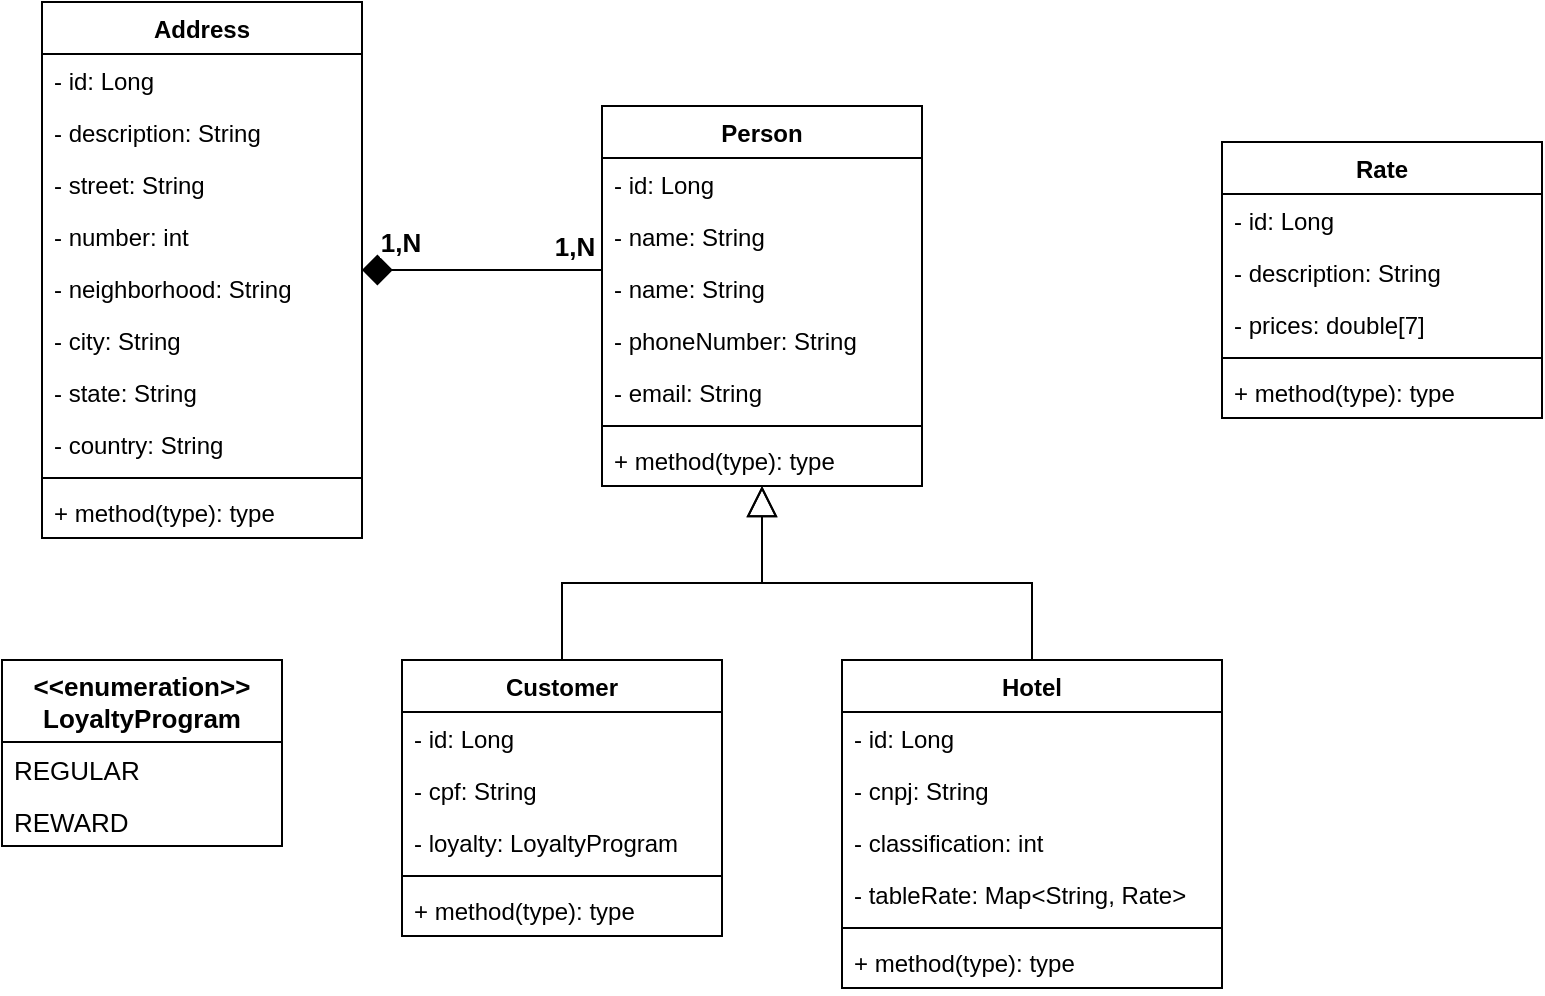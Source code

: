 <mxfile version="15.5.4" type="github">
  <diagram id="ZMUFo0inegTzpMfF-vQn" name="Page-1">
    <mxGraphModel dx="920" dy="835" grid="1" gridSize="10" guides="1" tooltips="1" connect="1" arrows="1" fold="1" page="1" pageScale="1" pageWidth="827" pageHeight="1169" math="0" shadow="0">
      <root>
        <mxCell id="0" />
        <mxCell id="1" parent="0" />
        <mxCell id="B8LIbSmIzERYVD9V342I-34" style="edgeStyle=orthogonalEdgeStyle;rounded=0;jumpSize=6;orthogonalLoop=1;jettySize=auto;html=1;exitX=0.5;exitY=0;exitDx=0;exitDy=0;fontSize=13;startArrow=none;startFill=0;endArrow=block;endFill=0;startSize=13;endSize=13;" edge="1" parent="1" source="NZioY_z-kDjXnmkttPIu-1" target="B8LIbSmIzERYVD9V342I-2">
          <mxGeometry relative="1" as="geometry" />
        </mxCell>
        <mxCell id="NZioY_z-kDjXnmkttPIu-1" value="Hotel" style="swimlane;fontStyle=1;align=center;verticalAlign=top;childLayout=stackLayout;horizontal=1;startSize=26;horizontalStack=0;resizeParent=1;resizeParentMax=0;resizeLast=0;collapsible=1;marginBottom=0;" parent="1" vertex="1">
          <mxGeometry x="440" y="339" width="190" height="164" as="geometry">
            <mxRectangle x="360" y="180" width="60" height="26" as="alternateBounds" />
          </mxGeometry>
        </mxCell>
        <mxCell id="B8LIbSmIzERYVD9V342I-29" value="- id: Long" style="text;strokeColor=none;fillColor=none;align=left;verticalAlign=top;spacingLeft=4;spacingRight=4;overflow=hidden;rotatable=0;points=[[0,0.5],[1,0.5]];portConstraint=eastwest;" vertex="1" parent="NZioY_z-kDjXnmkttPIu-1">
          <mxGeometry y="26" width="190" height="26" as="geometry" />
        </mxCell>
        <mxCell id="B8LIbSmIzERYVD9V342I-8" value="- cnpj: String" style="text;strokeColor=none;fillColor=none;align=left;verticalAlign=top;spacingLeft=4;spacingRight=4;overflow=hidden;rotatable=0;points=[[0,0.5],[1,0.5]];portConstraint=eastwest;" vertex="1" parent="NZioY_z-kDjXnmkttPIu-1">
          <mxGeometry y="52" width="190" height="26" as="geometry" />
        </mxCell>
        <mxCell id="B8LIbSmIzERYVD9V342I-19" value="- classification: int" style="text;strokeColor=none;fillColor=none;align=left;verticalAlign=top;spacingLeft=4;spacingRight=4;overflow=hidden;rotatable=0;points=[[0,0.5],[1,0.5]];portConstraint=eastwest;" vertex="1" parent="NZioY_z-kDjXnmkttPIu-1">
          <mxGeometry y="78" width="190" height="26" as="geometry" />
        </mxCell>
        <mxCell id="B8LIbSmIzERYVD9V342I-32" value="- tableRate: Map&lt;String, Rate&gt;" style="text;strokeColor=none;fillColor=none;align=left;verticalAlign=top;spacingLeft=4;spacingRight=4;overflow=hidden;rotatable=0;points=[[0,0.5],[1,0.5]];portConstraint=eastwest;" vertex="1" parent="NZioY_z-kDjXnmkttPIu-1">
          <mxGeometry y="104" width="190" height="26" as="geometry" />
        </mxCell>
        <mxCell id="NZioY_z-kDjXnmkttPIu-3" value="" style="line;strokeWidth=1;fillColor=none;align=left;verticalAlign=middle;spacingTop=-1;spacingLeft=3;spacingRight=3;rotatable=0;labelPosition=right;points=[];portConstraint=eastwest;" parent="NZioY_z-kDjXnmkttPIu-1" vertex="1">
          <mxGeometry y="130" width="190" height="8" as="geometry" />
        </mxCell>
        <mxCell id="NZioY_z-kDjXnmkttPIu-4" value="+ method(type): type" style="text;strokeColor=none;fillColor=none;align=left;verticalAlign=top;spacingLeft=4;spacingRight=4;overflow=hidden;rotatable=0;points=[[0,0.5],[1,0.5]];portConstraint=eastwest;" parent="NZioY_z-kDjXnmkttPIu-1" vertex="1">
          <mxGeometry y="138" width="190" height="26" as="geometry" />
        </mxCell>
        <mxCell id="NZioY_z-kDjXnmkttPIu-5" value="Rate" style="swimlane;fontStyle=1;align=center;verticalAlign=top;childLayout=stackLayout;horizontal=1;startSize=26;horizontalStack=0;resizeParent=1;resizeParentMax=0;resizeLast=0;collapsible=1;marginBottom=0;" parent="1" vertex="1">
          <mxGeometry x="630" y="80" width="160" height="138" as="geometry" />
        </mxCell>
        <mxCell id="B8LIbSmIzERYVD9V342I-30" value="- id: Long" style="text;strokeColor=none;fillColor=none;align=left;verticalAlign=top;spacingLeft=4;spacingRight=4;overflow=hidden;rotatable=0;points=[[0,0.5],[1,0.5]];portConstraint=eastwest;" vertex="1" parent="NZioY_z-kDjXnmkttPIu-5">
          <mxGeometry y="26" width="160" height="26" as="geometry" />
        </mxCell>
        <mxCell id="B8LIbSmIzERYVD9V342I-31" value="- description: String" style="text;strokeColor=none;fillColor=none;align=left;verticalAlign=top;spacingLeft=4;spacingRight=4;overflow=hidden;rotatable=0;points=[[0,0.5],[1,0.5]];portConstraint=eastwest;" vertex="1" parent="NZioY_z-kDjXnmkttPIu-5">
          <mxGeometry y="52" width="160" height="26" as="geometry" />
        </mxCell>
        <mxCell id="NZioY_z-kDjXnmkttPIu-6" value="- prices: double[7]" style="text;strokeColor=none;fillColor=none;align=left;verticalAlign=top;spacingLeft=4;spacingRight=4;overflow=hidden;rotatable=0;points=[[0,0.5],[1,0.5]];portConstraint=eastwest;" parent="NZioY_z-kDjXnmkttPIu-5" vertex="1">
          <mxGeometry y="78" width="160" height="26" as="geometry" />
        </mxCell>
        <mxCell id="NZioY_z-kDjXnmkttPIu-7" value="" style="line;strokeWidth=1;fillColor=none;align=left;verticalAlign=middle;spacingTop=-1;spacingLeft=3;spacingRight=3;rotatable=0;labelPosition=right;points=[];portConstraint=eastwest;" parent="NZioY_z-kDjXnmkttPIu-5" vertex="1">
          <mxGeometry y="104" width="160" height="8" as="geometry" />
        </mxCell>
        <mxCell id="NZioY_z-kDjXnmkttPIu-8" value="+ method(type): type" style="text;strokeColor=none;fillColor=none;align=left;verticalAlign=top;spacingLeft=4;spacingRight=4;overflow=hidden;rotatable=0;points=[[0,0.5],[1,0.5]];portConstraint=eastwest;" parent="NZioY_z-kDjXnmkttPIu-5" vertex="1">
          <mxGeometry y="112" width="160" height="26" as="geometry" />
        </mxCell>
        <mxCell id="B8LIbSmIzERYVD9V342I-36" style="edgeStyle=orthogonalEdgeStyle;rounded=0;jumpSize=6;orthogonalLoop=1;jettySize=auto;html=1;fontSize=13;startArrow=none;startFill=0;endArrow=block;endFill=0;startSize=13;endSize=13;" edge="1" parent="1" source="NZioY_z-kDjXnmkttPIu-9" target="B8LIbSmIzERYVD9V342I-2">
          <mxGeometry relative="1" as="geometry" />
        </mxCell>
        <mxCell id="NZioY_z-kDjXnmkttPIu-9" value="Customer" style="swimlane;fontStyle=1;align=center;verticalAlign=top;childLayout=stackLayout;horizontal=1;startSize=26;horizontalStack=0;resizeParent=1;resizeParentMax=0;resizeLast=0;collapsible=1;marginBottom=0;" parent="1" vertex="1">
          <mxGeometry x="220" y="339" width="160" height="138" as="geometry" />
        </mxCell>
        <mxCell id="B8LIbSmIzERYVD9V342I-28" value="- id: Long" style="text;strokeColor=none;fillColor=none;align=left;verticalAlign=top;spacingLeft=4;spacingRight=4;overflow=hidden;rotatable=0;points=[[0,0.5],[1,0.5]];portConstraint=eastwest;" vertex="1" parent="NZioY_z-kDjXnmkttPIu-9">
          <mxGeometry y="26" width="160" height="26" as="geometry" />
        </mxCell>
        <mxCell id="Vip65JL7IBlDq05CS4aV-4" value="- cpf: String" style="text;strokeColor=none;fillColor=none;align=left;verticalAlign=top;spacingLeft=4;spacingRight=4;overflow=hidden;rotatable=0;points=[[0,0.5],[1,0.5]];portConstraint=eastwest;" parent="NZioY_z-kDjXnmkttPIu-9" vertex="1">
          <mxGeometry y="52" width="160" height="26" as="geometry" />
        </mxCell>
        <mxCell id="B8LIbSmIzERYVD9V342I-24" value="- loyalty: LoyaltyProgram" style="text;strokeColor=none;fillColor=none;align=left;verticalAlign=top;spacingLeft=4;spacingRight=4;overflow=hidden;rotatable=0;points=[[0,0.5],[1,0.5]];portConstraint=eastwest;" vertex="1" parent="NZioY_z-kDjXnmkttPIu-9">
          <mxGeometry y="78" width="160" height="26" as="geometry" />
        </mxCell>
        <mxCell id="NZioY_z-kDjXnmkttPIu-11" value="" style="line;strokeWidth=1;fillColor=none;align=left;verticalAlign=middle;spacingTop=-1;spacingLeft=3;spacingRight=3;rotatable=0;labelPosition=right;points=[];portConstraint=eastwest;" parent="NZioY_z-kDjXnmkttPIu-9" vertex="1">
          <mxGeometry y="104" width="160" height="8" as="geometry" />
        </mxCell>
        <mxCell id="NZioY_z-kDjXnmkttPIu-12" value="+ method(type): type" style="text;strokeColor=none;fillColor=none;align=left;verticalAlign=top;spacingLeft=4;spacingRight=4;overflow=hidden;rotatable=0;points=[[0,0.5],[1,0.5]];portConstraint=eastwest;" parent="NZioY_z-kDjXnmkttPIu-9" vertex="1">
          <mxGeometry y="112" width="160" height="26" as="geometry" />
        </mxCell>
        <mxCell id="NZioY_z-kDjXnmkttPIu-19" value="Address" style="swimlane;fontStyle=1;align=center;verticalAlign=top;childLayout=stackLayout;horizontal=1;startSize=26;horizontalStack=0;resizeParent=1;resizeParentMax=0;resizeLast=0;collapsible=1;marginBottom=0;" parent="1" vertex="1">
          <mxGeometry x="40" y="10" width="160" height="268" as="geometry" />
        </mxCell>
        <mxCell id="Vip65JL7IBlDq05CS4aV-6" value="- id: Long" style="text;strokeColor=none;fillColor=none;align=left;verticalAlign=top;spacingLeft=4;spacingRight=4;overflow=hidden;rotatable=0;points=[[0,0.5],[1,0.5]];portConstraint=eastwest;" parent="NZioY_z-kDjXnmkttPIu-19" vertex="1">
          <mxGeometry y="26" width="160" height="26" as="geometry" />
        </mxCell>
        <mxCell id="Vip65JL7IBlDq05CS4aV-7" value="- description: String" style="text;strokeColor=none;fillColor=none;align=left;verticalAlign=top;spacingLeft=4;spacingRight=4;overflow=hidden;rotatable=0;points=[[0,0.5],[1,0.5]];portConstraint=eastwest;" parent="NZioY_z-kDjXnmkttPIu-19" vertex="1">
          <mxGeometry y="52" width="160" height="26" as="geometry" />
        </mxCell>
        <mxCell id="B8LIbSmIzERYVD9V342I-10" value="- street: String" style="text;strokeColor=none;fillColor=none;align=left;verticalAlign=top;spacingLeft=4;spacingRight=4;overflow=hidden;rotatable=0;points=[[0,0.5],[1,0.5]];portConstraint=eastwest;" vertex="1" parent="NZioY_z-kDjXnmkttPIu-19">
          <mxGeometry y="78" width="160" height="26" as="geometry" />
        </mxCell>
        <mxCell id="B8LIbSmIzERYVD9V342I-11" value="- number: int" style="text;strokeColor=none;fillColor=none;align=left;verticalAlign=top;spacingLeft=4;spacingRight=4;overflow=hidden;rotatable=0;points=[[0,0.5],[1,0.5]];portConstraint=eastwest;" vertex="1" parent="NZioY_z-kDjXnmkttPIu-19">
          <mxGeometry y="104" width="160" height="26" as="geometry" />
        </mxCell>
        <mxCell id="B8LIbSmIzERYVD9V342I-12" value="- neighborhood: String" style="text;strokeColor=none;fillColor=none;align=left;verticalAlign=top;spacingLeft=4;spacingRight=4;overflow=hidden;rotatable=0;points=[[0,0.5],[1,0.5]];portConstraint=eastwest;" vertex="1" parent="NZioY_z-kDjXnmkttPIu-19">
          <mxGeometry y="130" width="160" height="26" as="geometry" />
        </mxCell>
        <mxCell id="B8LIbSmIzERYVD9V342I-13" value="- city: String" style="text;strokeColor=none;fillColor=none;align=left;verticalAlign=top;spacingLeft=4;spacingRight=4;overflow=hidden;rotatable=0;points=[[0,0.5],[1,0.5]];portConstraint=eastwest;" vertex="1" parent="NZioY_z-kDjXnmkttPIu-19">
          <mxGeometry y="156" width="160" height="26" as="geometry" />
        </mxCell>
        <mxCell id="B8LIbSmIzERYVD9V342I-14" value="- state: String" style="text;strokeColor=none;fillColor=none;align=left;verticalAlign=top;spacingLeft=4;spacingRight=4;overflow=hidden;rotatable=0;points=[[0,0.5],[1,0.5]];portConstraint=eastwest;" vertex="1" parent="NZioY_z-kDjXnmkttPIu-19">
          <mxGeometry y="182" width="160" height="26" as="geometry" />
        </mxCell>
        <mxCell id="B8LIbSmIzERYVD9V342I-15" value="- country: String" style="text;strokeColor=none;fillColor=none;align=left;verticalAlign=top;spacingLeft=4;spacingRight=4;overflow=hidden;rotatable=0;points=[[0,0.5],[1,0.5]];portConstraint=eastwest;" vertex="1" parent="NZioY_z-kDjXnmkttPIu-19">
          <mxGeometry y="208" width="160" height="26" as="geometry" />
        </mxCell>
        <mxCell id="NZioY_z-kDjXnmkttPIu-21" value="" style="line;strokeWidth=1;fillColor=none;align=left;verticalAlign=middle;spacingTop=-1;spacingLeft=3;spacingRight=3;rotatable=0;labelPosition=right;points=[];portConstraint=eastwest;" parent="NZioY_z-kDjXnmkttPIu-19" vertex="1">
          <mxGeometry y="234" width="160" height="8" as="geometry" />
        </mxCell>
        <mxCell id="NZioY_z-kDjXnmkttPIu-22" value="+ method(type): type" style="text;strokeColor=none;fillColor=none;align=left;verticalAlign=top;spacingLeft=4;spacingRight=4;overflow=hidden;rotatable=0;points=[[0,0.5],[1,0.5]];portConstraint=eastwest;" parent="NZioY_z-kDjXnmkttPIu-19" vertex="1">
          <mxGeometry y="242" width="160" height="26" as="geometry" />
        </mxCell>
        <mxCell id="B8LIbSmIzERYVD9V342I-7" style="edgeStyle=orthogonalEdgeStyle;rounded=0;jumpSize=6;orthogonalLoop=1;jettySize=auto;html=1;entryX=1;entryY=0.5;entryDx=0;entryDy=0;startArrow=none;startFill=0;endArrow=diamond;endFill=1;startSize=13;endSize=13;" edge="1" parent="1" source="B8LIbSmIzERYVD9V342I-2" target="NZioY_z-kDjXnmkttPIu-19">
          <mxGeometry relative="1" as="geometry">
            <Array as="points">
              <mxPoint x="290" y="144" />
              <mxPoint x="290" y="144" />
            </Array>
          </mxGeometry>
        </mxCell>
        <mxCell id="B8LIbSmIzERYVD9V342I-16" value="1,N" style="edgeLabel;html=1;align=center;verticalAlign=middle;resizable=0;points=[];fontSize=13;fontStyle=1" vertex="1" connectable="0" parent="B8LIbSmIzERYVD9V342I-7">
          <mxGeometry x="-0.767" y="1" relative="1" as="geometry">
            <mxPoint y="-13" as="offset" />
          </mxGeometry>
        </mxCell>
        <mxCell id="B8LIbSmIzERYVD9V342I-17" value="1,N" style="edgeLabel;html=1;align=center;verticalAlign=middle;resizable=0;points=[];fontSize=13;fontStyle=1" vertex="1" connectable="0" parent="B8LIbSmIzERYVD9V342I-7">
          <mxGeometry x="0.683" y="1" relative="1" as="geometry">
            <mxPoint y="-15" as="offset" />
          </mxGeometry>
        </mxCell>
        <mxCell id="B8LIbSmIzERYVD9V342I-2" value="Person" style="swimlane;fontStyle=1;align=center;verticalAlign=top;childLayout=stackLayout;horizontal=1;startSize=26;horizontalStack=0;resizeParent=1;resizeParentMax=0;resizeLast=0;collapsible=1;marginBottom=0;" vertex="1" parent="1">
          <mxGeometry x="320" y="62" width="160" height="190" as="geometry" />
        </mxCell>
        <mxCell id="Vip65JL7IBlDq05CS4aV-3" value="- id: Long" style="text;strokeColor=none;fillColor=none;align=left;verticalAlign=top;spacingLeft=4;spacingRight=4;overflow=hidden;rotatable=0;points=[[0,0.5],[1,0.5]];portConstraint=eastwest;" parent="B8LIbSmIzERYVD9V342I-2" vertex="1">
          <mxGeometry y="26" width="160" height="26" as="geometry" />
        </mxCell>
        <mxCell id="B8LIbSmIzERYVD9V342I-18" value="- name: String" style="text;strokeColor=none;fillColor=none;align=left;verticalAlign=top;spacingLeft=4;spacingRight=4;overflow=hidden;rotatable=0;points=[[0,0.5],[1,0.5]];portConstraint=eastwest;" vertex="1" parent="B8LIbSmIzERYVD9V342I-2">
          <mxGeometry y="52" width="160" height="26" as="geometry" />
        </mxCell>
        <mxCell id="NZioY_z-kDjXnmkttPIu-10" value="- name: String" style="text;strokeColor=none;fillColor=none;align=left;verticalAlign=top;spacingLeft=4;spacingRight=4;overflow=hidden;rotatable=0;points=[[0,0.5],[1,0.5]];portConstraint=eastwest;" parent="B8LIbSmIzERYVD9V342I-2" vertex="1">
          <mxGeometry y="78" width="160" height="26" as="geometry" />
        </mxCell>
        <mxCell id="NZioY_z-kDjXnmkttPIu-13" value="- phoneNumber: String" style="text;strokeColor=none;fillColor=none;align=left;verticalAlign=top;spacingLeft=4;spacingRight=4;overflow=hidden;rotatable=0;points=[[0,0.5],[1,0.5]];portConstraint=eastwest;" parent="B8LIbSmIzERYVD9V342I-2" vertex="1">
          <mxGeometry y="104" width="160" height="26" as="geometry" />
        </mxCell>
        <mxCell id="Vip65JL7IBlDq05CS4aV-5" value="- email: String" style="text;strokeColor=none;fillColor=none;align=left;verticalAlign=top;spacingLeft=4;spacingRight=4;overflow=hidden;rotatable=0;points=[[0,0.5],[1,0.5]];portConstraint=eastwest;" parent="B8LIbSmIzERYVD9V342I-2" vertex="1">
          <mxGeometry y="130" width="160" height="26" as="geometry" />
        </mxCell>
        <mxCell id="B8LIbSmIzERYVD9V342I-4" value="" style="line;strokeWidth=1;fillColor=none;align=left;verticalAlign=middle;spacingTop=-1;spacingLeft=3;spacingRight=3;rotatable=0;labelPosition=right;points=[];portConstraint=eastwest;" vertex="1" parent="B8LIbSmIzERYVD9V342I-2">
          <mxGeometry y="156" width="160" height="8" as="geometry" />
        </mxCell>
        <mxCell id="B8LIbSmIzERYVD9V342I-5" value="+ method(type): type" style="text;strokeColor=none;fillColor=none;align=left;verticalAlign=top;spacingLeft=4;spacingRight=4;overflow=hidden;rotatable=0;points=[[0,0.5],[1,0.5]];portConstraint=eastwest;" vertex="1" parent="B8LIbSmIzERYVD9V342I-2">
          <mxGeometry y="164" width="160" height="26" as="geometry" />
        </mxCell>
        <mxCell id="B8LIbSmIzERYVD9V342I-20" value="&lt;&lt;enumeration&gt;&gt;&#xa;LoyaltyProgram" style="swimlane;fontStyle=1;childLayout=stackLayout;horizontal=1;startSize=41;fillColor=none;horizontalStack=0;resizeParent=1;resizeParentMax=0;resizeLast=0;collapsible=1;marginBottom=0;fontSize=13;" vertex="1" parent="1">
          <mxGeometry x="20" y="339" width="140" height="93" as="geometry" />
        </mxCell>
        <mxCell id="B8LIbSmIzERYVD9V342I-22" value="REGULAR" style="text;strokeColor=none;fillColor=none;align=left;verticalAlign=top;spacingLeft=4;spacingRight=4;overflow=hidden;rotatable=0;points=[[0,0.5],[1,0.5]];portConstraint=eastwest;fontSize=13;" vertex="1" parent="B8LIbSmIzERYVD9V342I-20">
          <mxGeometry y="41" width="140" height="26" as="geometry" />
        </mxCell>
        <mxCell id="B8LIbSmIzERYVD9V342I-23" value="REWARD" style="text;strokeColor=none;fillColor=none;align=left;verticalAlign=top;spacingLeft=4;spacingRight=4;overflow=hidden;rotatable=0;points=[[0,0.5],[1,0.5]];portConstraint=eastwest;fontSize=13;" vertex="1" parent="B8LIbSmIzERYVD9V342I-20">
          <mxGeometry y="67" width="140" height="26" as="geometry" />
        </mxCell>
      </root>
    </mxGraphModel>
  </diagram>
</mxfile>
